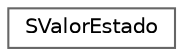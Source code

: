 digraph "Graphical Class Hierarchy"
{
 // LATEX_PDF_SIZE
  bgcolor="transparent";
  edge [fontname=Helvetica,fontsize=10,labelfontname=Helvetica,labelfontsize=10];
  node [fontname=Helvetica,fontsize=10,shape=box,height=0.2,width=0.4];
  rankdir="LR";
  Node0 [id="Node000000",label="SValorEstado",height=0.2,width=0.4,color="grey40", fillcolor="white", style="filled",URL="$structSValorEstado.html",tooltip="registo do valor de um estado, em procuras anteriores"];
}
